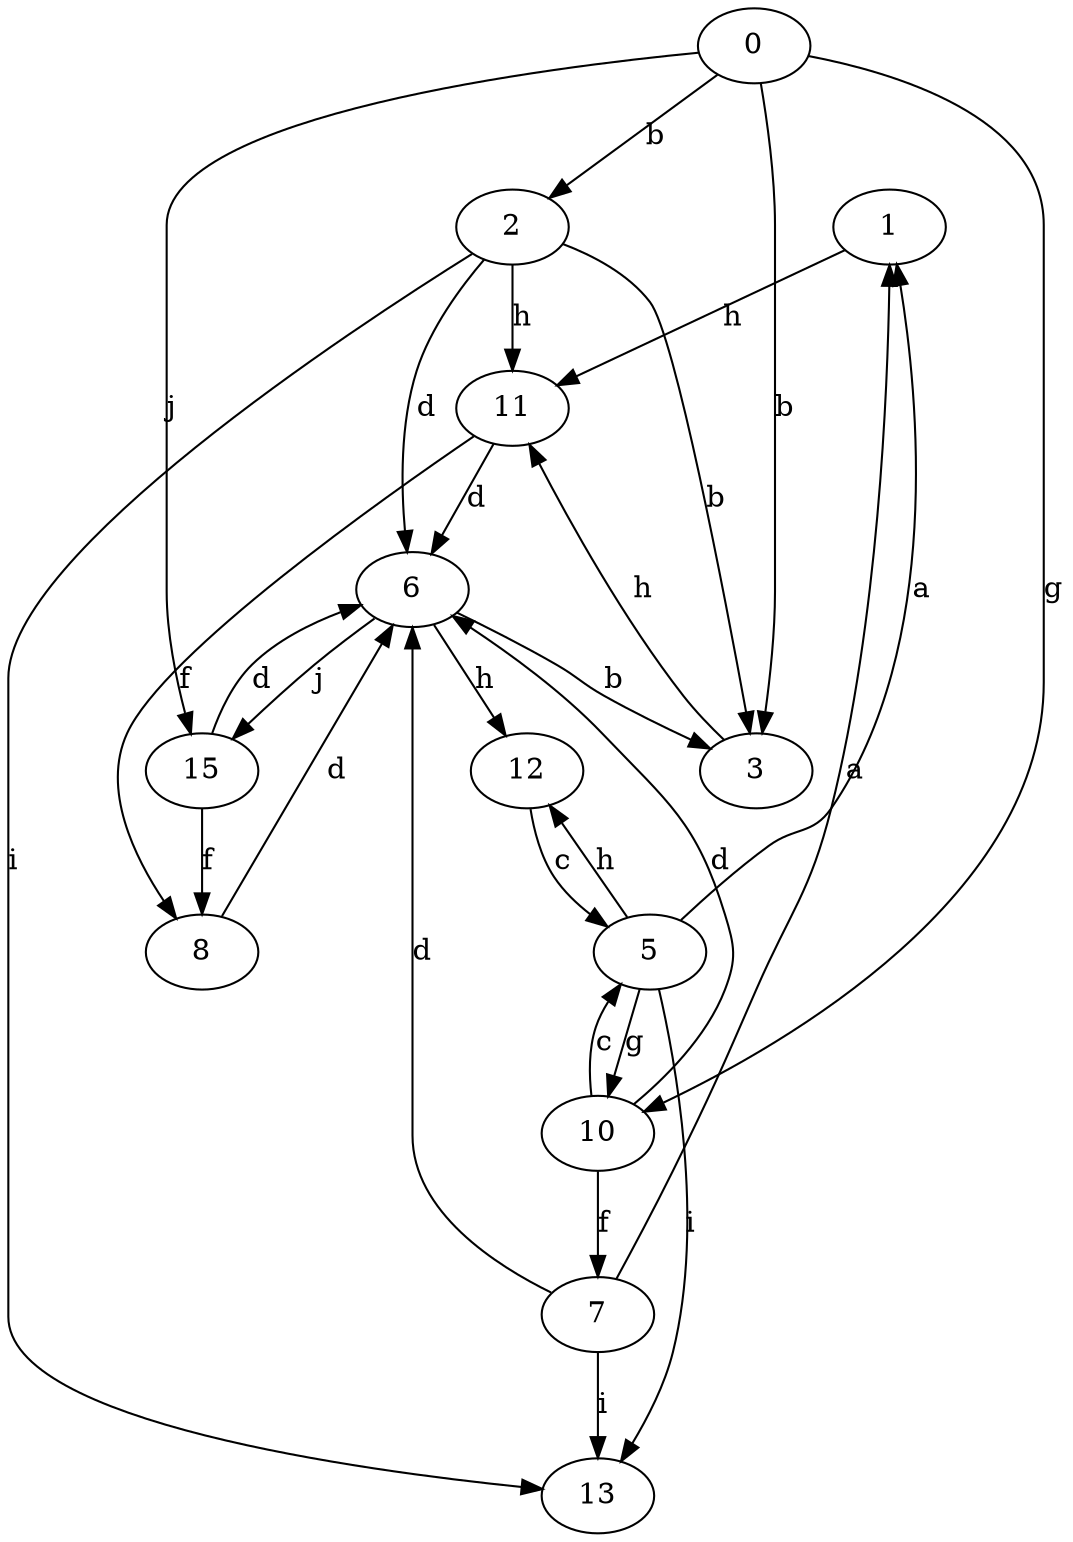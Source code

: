 strict digraph  {
1;
2;
3;
5;
6;
7;
8;
0;
10;
11;
12;
13;
15;
1 -> 11  [label=h];
2 -> 3  [label=b];
2 -> 6  [label=d];
2 -> 11  [label=h];
2 -> 13  [label=i];
3 -> 11  [label=h];
5 -> 1  [label=a];
5 -> 10  [label=g];
5 -> 12  [label=h];
5 -> 13  [label=i];
6 -> 3  [label=b];
6 -> 12  [label=h];
6 -> 15  [label=j];
7 -> 1  [label=a];
7 -> 6  [label=d];
7 -> 13  [label=i];
8 -> 6  [label=d];
0 -> 2  [label=b];
0 -> 3  [label=b];
0 -> 10  [label=g];
0 -> 15  [label=j];
10 -> 5  [label=c];
10 -> 6  [label=d];
10 -> 7  [label=f];
11 -> 6  [label=d];
11 -> 8  [label=f];
12 -> 5  [label=c];
15 -> 6  [label=d];
15 -> 8  [label=f];
}
